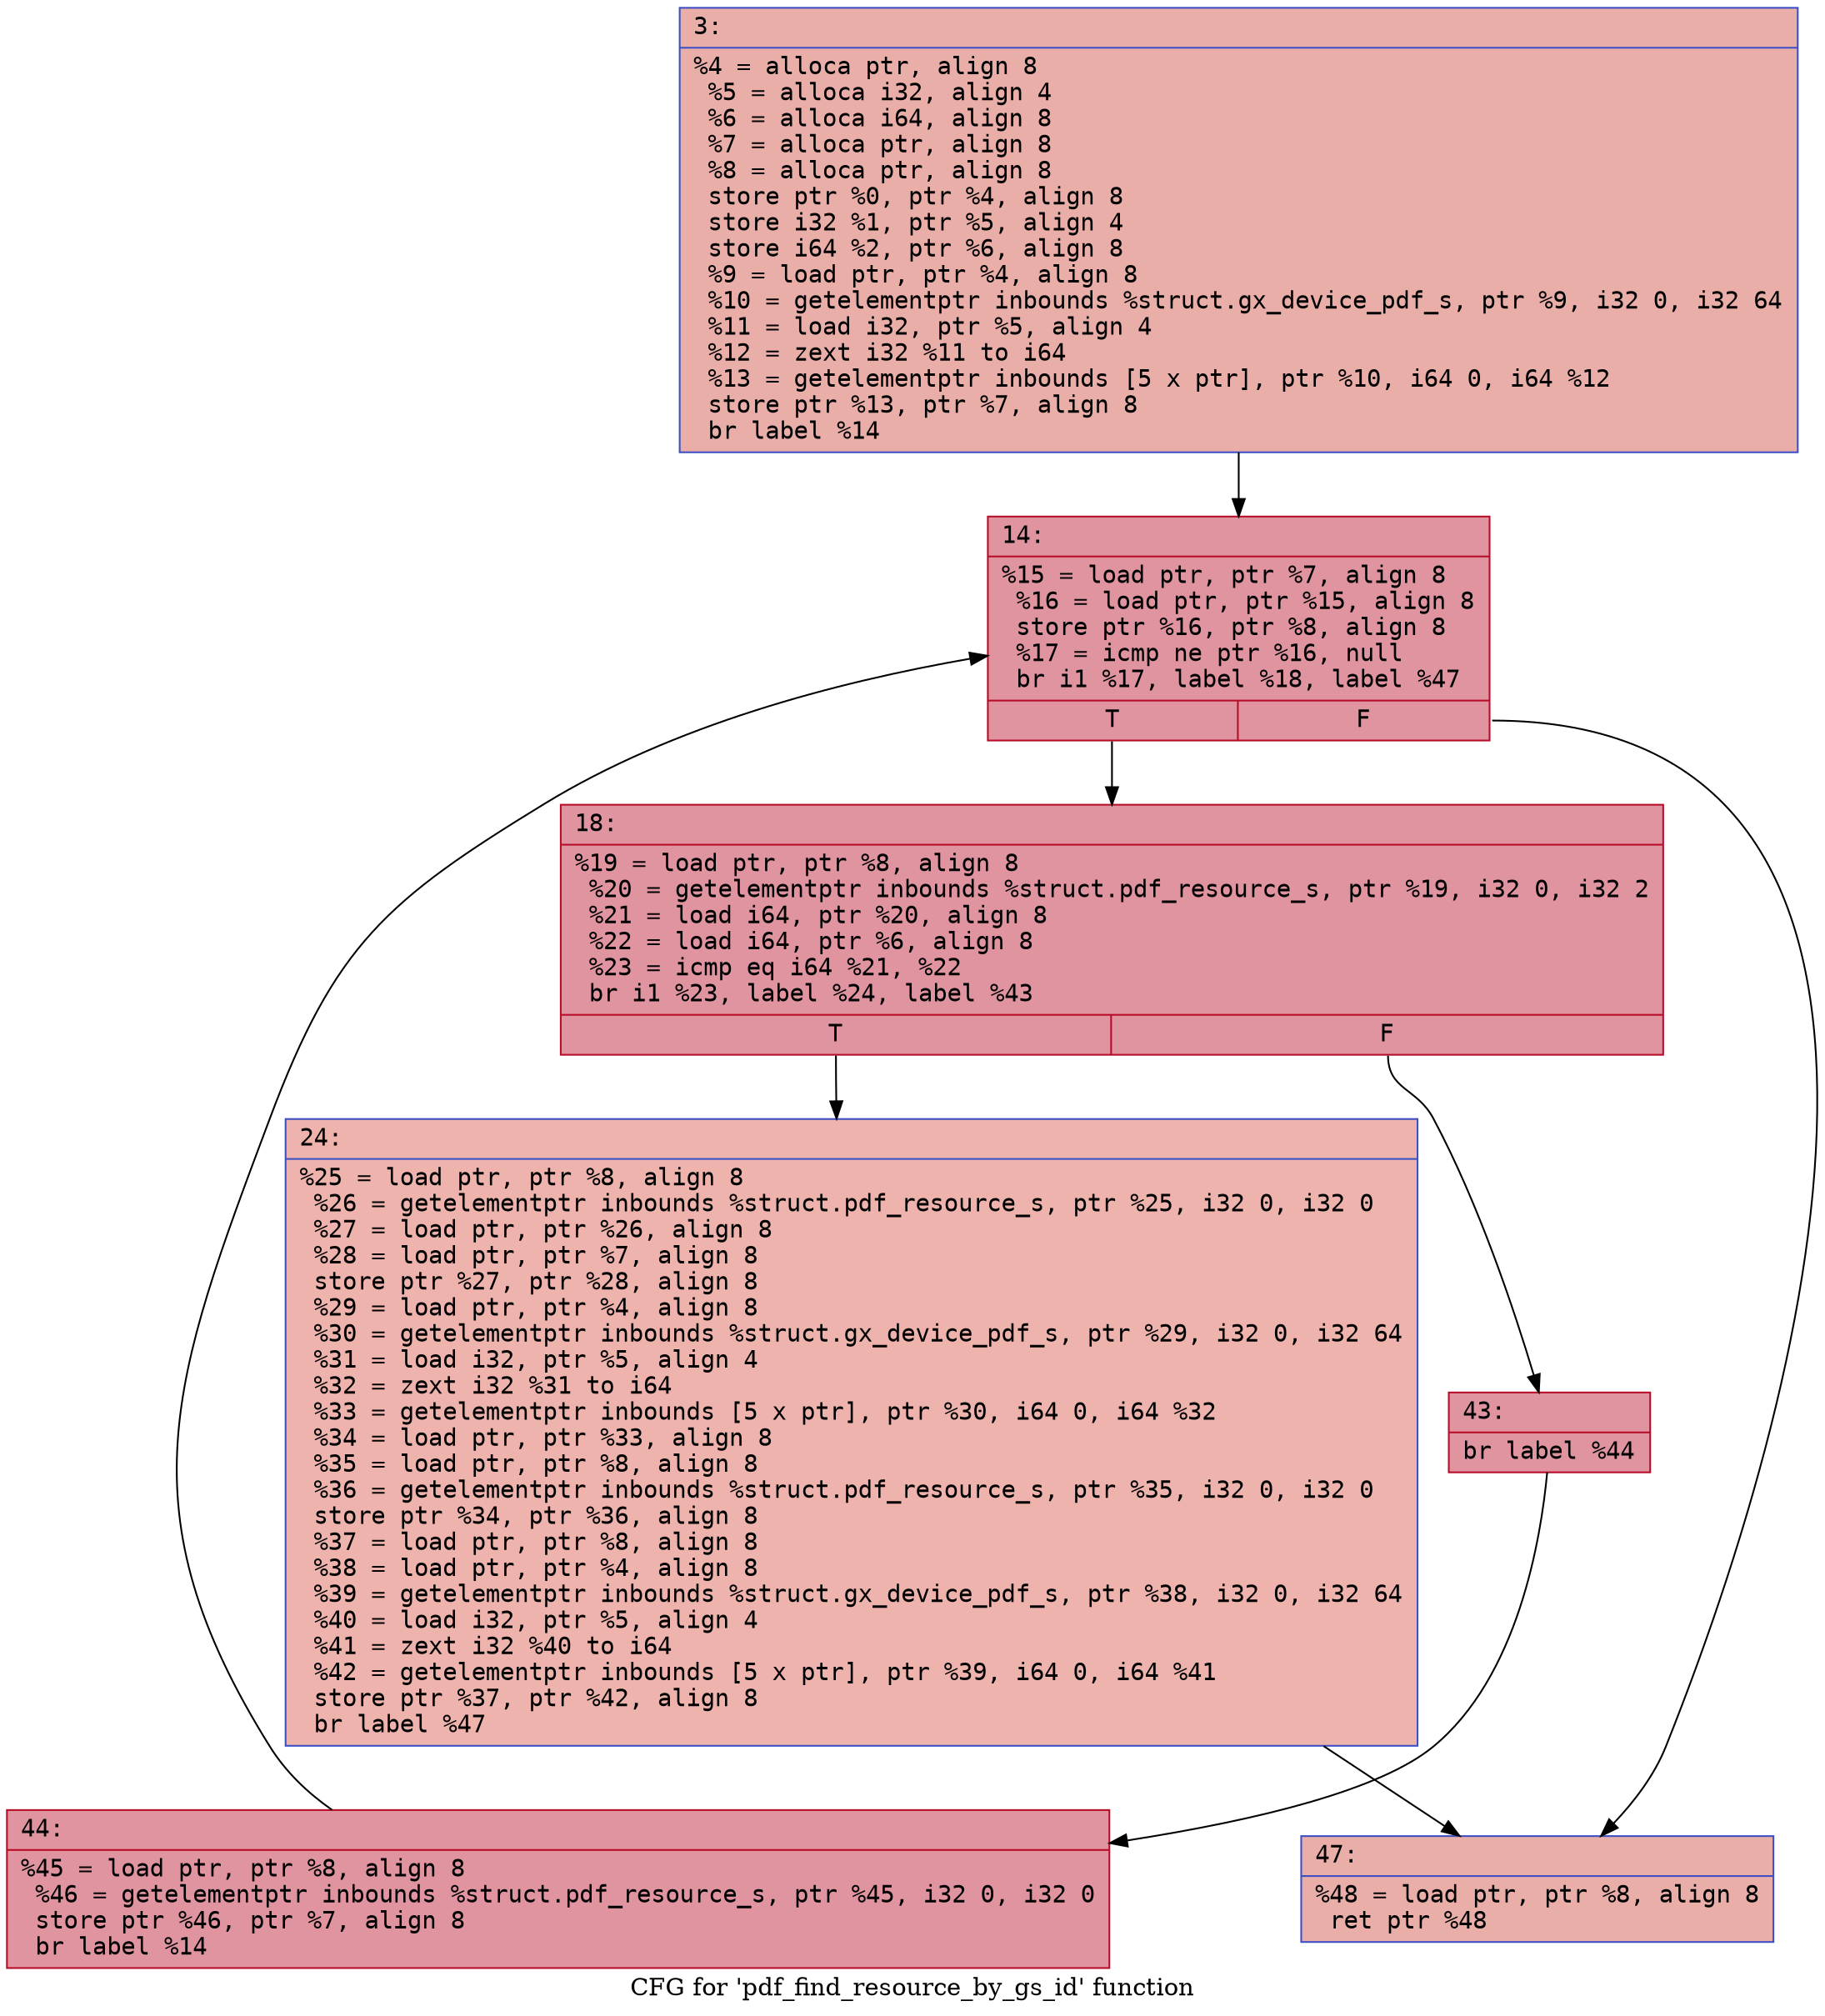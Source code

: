 digraph "CFG for 'pdf_find_resource_by_gs_id' function" {
	label="CFG for 'pdf_find_resource_by_gs_id' function";

	Node0x6000020b19f0 [shape=record,color="#3d50c3ff", style=filled, fillcolor="#d0473d70" fontname="Courier",label="{3:\l|  %4 = alloca ptr, align 8\l  %5 = alloca i32, align 4\l  %6 = alloca i64, align 8\l  %7 = alloca ptr, align 8\l  %8 = alloca ptr, align 8\l  store ptr %0, ptr %4, align 8\l  store i32 %1, ptr %5, align 4\l  store i64 %2, ptr %6, align 8\l  %9 = load ptr, ptr %4, align 8\l  %10 = getelementptr inbounds %struct.gx_device_pdf_s, ptr %9, i32 0, i32 64\l  %11 = load i32, ptr %5, align 4\l  %12 = zext i32 %11 to i64\l  %13 = getelementptr inbounds [5 x ptr], ptr %10, i64 0, i64 %12\l  store ptr %13, ptr %7, align 8\l  br label %14\l}"];
	Node0x6000020b19f0 -> Node0x6000020b1a40[tooltip="3 -> 14\nProbability 100.00%" ];
	Node0x6000020b1a40 [shape=record,color="#b70d28ff", style=filled, fillcolor="#b70d2870" fontname="Courier",label="{14:\l|  %15 = load ptr, ptr %7, align 8\l  %16 = load ptr, ptr %15, align 8\l  store ptr %16, ptr %8, align 8\l  %17 = icmp ne ptr %16, null\l  br i1 %17, label %18, label %47\l|{<s0>T|<s1>F}}"];
	Node0x6000020b1a40:s0 -> Node0x6000020b1a90[tooltip="14 -> 18\nProbability 96.88%" ];
	Node0x6000020b1a40:s1 -> Node0x6000020b1bd0[tooltip="14 -> 47\nProbability 3.12%" ];
	Node0x6000020b1a90 [shape=record,color="#b70d28ff", style=filled, fillcolor="#b70d2870" fontname="Courier",label="{18:\l|  %19 = load ptr, ptr %8, align 8\l  %20 = getelementptr inbounds %struct.pdf_resource_s, ptr %19, i32 0, i32 2\l  %21 = load i64, ptr %20, align 8\l  %22 = load i64, ptr %6, align 8\l  %23 = icmp eq i64 %21, %22\l  br i1 %23, label %24, label %43\l|{<s0>T|<s1>F}}"];
	Node0x6000020b1a90:s0 -> Node0x6000020b1ae0[tooltip="18 -> 24\nProbability 3.12%" ];
	Node0x6000020b1a90:s1 -> Node0x6000020b1b30[tooltip="18 -> 43\nProbability 96.88%" ];
	Node0x6000020b1ae0 [shape=record,color="#3d50c3ff", style=filled, fillcolor="#d6524470" fontname="Courier",label="{24:\l|  %25 = load ptr, ptr %8, align 8\l  %26 = getelementptr inbounds %struct.pdf_resource_s, ptr %25, i32 0, i32 0\l  %27 = load ptr, ptr %26, align 8\l  %28 = load ptr, ptr %7, align 8\l  store ptr %27, ptr %28, align 8\l  %29 = load ptr, ptr %4, align 8\l  %30 = getelementptr inbounds %struct.gx_device_pdf_s, ptr %29, i32 0, i32 64\l  %31 = load i32, ptr %5, align 4\l  %32 = zext i32 %31 to i64\l  %33 = getelementptr inbounds [5 x ptr], ptr %30, i64 0, i64 %32\l  %34 = load ptr, ptr %33, align 8\l  %35 = load ptr, ptr %8, align 8\l  %36 = getelementptr inbounds %struct.pdf_resource_s, ptr %35, i32 0, i32 0\l  store ptr %34, ptr %36, align 8\l  %37 = load ptr, ptr %8, align 8\l  %38 = load ptr, ptr %4, align 8\l  %39 = getelementptr inbounds %struct.gx_device_pdf_s, ptr %38, i32 0, i32 64\l  %40 = load i32, ptr %5, align 4\l  %41 = zext i32 %40 to i64\l  %42 = getelementptr inbounds [5 x ptr], ptr %39, i64 0, i64 %41\l  store ptr %37, ptr %42, align 8\l  br label %47\l}"];
	Node0x6000020b1ae0 -> Node0x6000020b1bd0[tooltip="24 -> 47\nProbability 100.00%" ];
	Node0x6000020b1b30 [shape=record,color="#b70d28ff", style=filled, fillcolor="#b70d2870" fontname="Courier",label="{43:\l|  br label %44\l}"];
	Node0x6000020b1b30 -> Node0x6000020b1b80[tooltip="43 -> 44\nProbability 100.00%" ];
	Node0x6000020b1b80 [shape=record,color="#b70d28ff", style=filled, fillcolor="#b70d2870" fontname="Courier",label="{44:\l|  %45 = load ptr, ptr %8, align 8\l  %46 = getelementptr inbounds %struct.pdf_resource_s, ptr %45, i32 0, i32 0\l  store ptr %46, ptr %7, align 8\l  br label %14\l}"];
	Node0x6000020b1b80 -> Node0x6000020b1a40[tooltip="44 -> 14\nProbability 100.00%" ];
	Node0x6000020b1bd0 [shape=record,color="#3d50c3ff", style=filled, fillcolor="#d0473d70" fontname="Courier",label="{47:\l|  %48 = load ptr, ptr %8, align 8\l  ret ptr %48\l}"];
}
